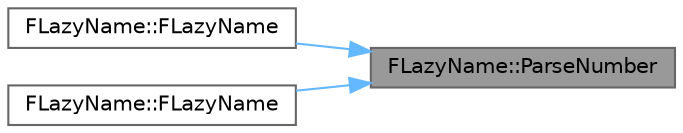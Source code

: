 digraph "FLazyName::ParseNumber"
{
 // INTERACTIVE_SVG=YES
 // LATEX_PDF_SIZE
  bgcolor="transparent";
  edge [fontname=Helvetica,fontsize=10,labelfontname=Helvetica,labelfontsize=10];
  node [fontname=Helvetica,fontsize=10,shape=box,height=0.2,width=0.4];
  rankdir="RL";
  Node1 [id="Node000001",label="FLazyName::ParseNumber",height=0.2,width=0.4,color="gray40", fillcolor="grey60", style="filled", fontcolor="black",tooltip=" "];
  Node1 -> Node2 [id="edge1_Node000001_Node000002",dir="back",color="steelblue1",style="solid",tooltip=" "];
  Node2 [id="Node000002",label="FLazyName::FLazyName",height=0.2,width=0.4,color="grey40", fillcolor="white", style="filled",URL="$de/d2a/classFLazyName.html#aae3fa2feb4f35b4cdd035c1a1c20d13b",tooltip=" "];
  Node1 -> Node3 [id="edge2_Node000001_Node000003",dir="back",color="steelblue1",style="solid",tooltip=" "];
  Node3 [id="Node000003",label="FLazyName::FLazyName",height=0.2,width=0.4,color="grey40", fillcolor="white", style="filled",URL="$de/d2a/classFLazyName.html#ad81f118e76d8cbe2adaae81ca6efb90c",tooltip=" "];
}
